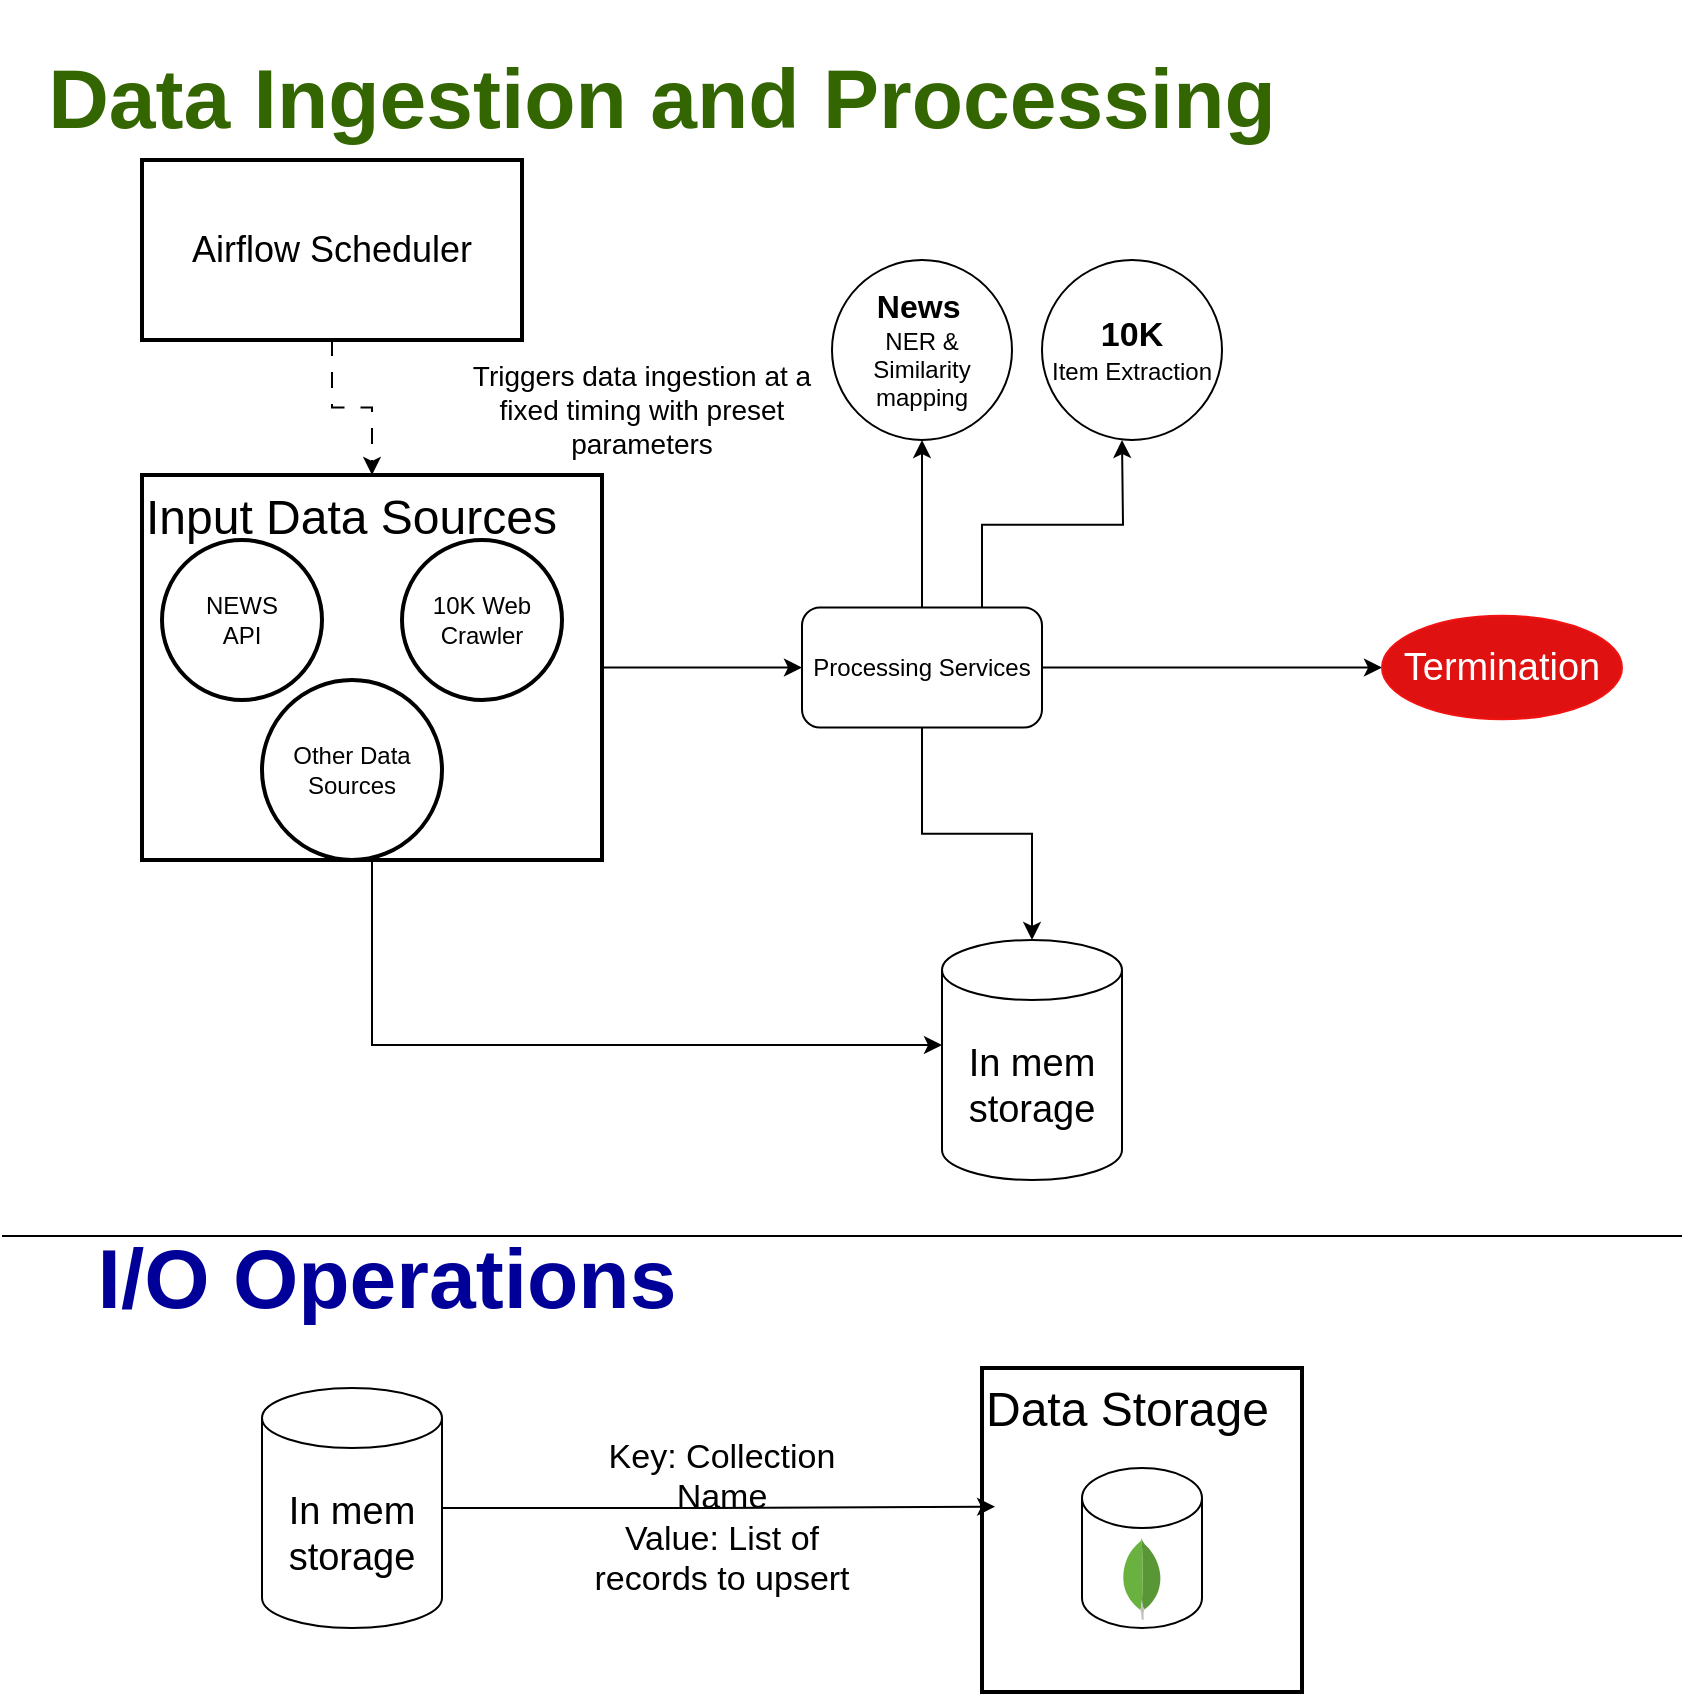 <mxfile version="26.0.4">
  <diagram name="Page-1" id="47_eghBY_WndI4eq-mP4">
    <mxGraphModel dx="1434" dy="780" grid="1" gridSize="10" guides="1" tooltips="1" connect="1" arrows="1" fold="1" page="1" pageScale="1" pageWidth="850" pageHeight="1100" math="0" shadow="0">
      <root>
        <mxCell id="0" />
        <mxCell id="1" parent="0" />
        <mxCell id="8dNdwriFlojF6mHtiqO2-9" style="edgeStyle=orthogonalEdgeStyle;rounded=0;orthogonalLoop=1;jettySize=auto;html=1;exitX=1;exitY=0.5;exitDx=0;exitDy=0;entryX=0;entryY=0.5;entryDx=0;entryDy=0;" edge="1" parent="1" source="6" target="_yjGgRkyF2pwwqZSoxdo-15">
          <mxGeometry relative="1" as="geometry" />
        </mxCell>
        <mxCell id="6" value="Input Data Sources" style="whiteSpace=wrap;strokeWidth=2;verticalAlign=top;align=left;fontSize=24;" parent="1" vertex="1">
          <mxGeometry x="70" y="237.5" width="230" height="192.5" as="geometry" />
        </mxCell>
        <mxCell id="7" value="NEWS&#xa;API" style="ellipse;aspect=fixed;strokeWidth=2;whiteSpace=wrap;" parent="1" vertex="1">
          <mxGeometry x="80" y="270" width="80" height="80" as="geometry" />
        </mxCell>
        <mxCell id="8" value="Other Data Sources" style="ellipse;aspect=fixed;strokeWidth=2;whiteSpace=wrap;" parent="1" vertex="1">
          <mxGeometry x="130" y="340" width="90" height="90" as="geometry" />
        </mxCell>
        <mxCell id="DbxxCurgjsCYaaTTjRr4-35" value="Data Ingestion and Processing" style="text;html=1;align=center;verticalAlign=middle;whiteSpace=wrap;rounded=0;fontSize=42;fontStyle=1;fontColor=#336600;" parent="1" vertex="1">
          <mxGeometry width="660" height="100" as="geometry" />
        </mxCell>
        <mxCell id="DbxxCurgjsCYaaTTjRr4-41" value="" style="group" parent="1" vertex="1" connectable="0">
          <mxGeometry x="70" y="80" width="213.75" height="114" as="geometry" />
        </mxCell>
        <mxCell id="DbxxCurgjsCYaaTTjRr4-37" value="Airflow Scheduler" style="whiteSpace=wrap;strokeWidth=2;fontSize=18;" parent="DbxxCurgjsCYaaTTjRr4-41" vertex="1">
          <mxGeometry width="190" height="90" as="geometry" />
        </mxCell>
        <mxCell id="DbxxCurgjsCYaaTTjRr4-40" value="" style="shape=image;verticalLabelPosition=bottom;labelBackgroundColor=default;verticalAlign=top;aspect=fixed;imageAspect=0;image=https://static-00.iconduck.com/assets.00/airflow-icon-2048x2048-ptyvisqh.png;" parent="DbxxCurgjsCYaaTTjRr4-41" vertex="1">
          <mxGeometry width="40" height="40" as="geometry" />
        </mxCell>
        <mxCell id="DbxxCurgjsCYaaTTjRr4-42" style="edgeStyle=orthogonalEdgeStyle;rounded=0;orthogonalLoop=1;jettySize=auto;html=1;dashed=1;dashPattern=8 8;entryX=0.5;entryY=0;entryDx=0;entryDy=0;" parent="1" source="DbxxCurgjsCYaaTTjRr4-37" target="6" edge="1">
          <mxGeometry relative="1" as="geometry">
            <mxPoint x="241" y="230" as="targetPoint" />
          </mxGeometry>
        </mxCell>
        <mxCell id="DbxxCurgjsCYaaTTjRr4-43" value="Triggers data ingestion at a fixed timing with preset parameters" style="text;html=1;align=center;verticalAlign=middle;whiteSpace=wrap;rounded=0;fontSize=14;" parent="1" vertex="1">
          <mxGeometry x="230" y="190" width="180" height="30" as="geometry" />
        </mxCell>
        <mxCell id="AvMgfMCW1MKWy36nXLjG-41" value="" style="group" parent="1" vertex="1" connectable="0">
          <mxGeometry x="490" y="684" width="160" height="162" as="geometry" />
        </mxCell>
        <mxCell id="AvMgfMCW1MKWy36nXLjG-42" value="Data Storage " style="whiteSpace=wrap;strokeWidth=2;align=left;verticalAlign=top;fontSize=24;" parent="AvMgfMCW1MKWy36nXLjG-41" vertex="1">
          <mxGeometry width="160" height="162" as="geometry" />
        </mxCell>
        <mxCell id="AvMgfMCW1MKWy36nXLjG-53" value="" style="group" parent="AvMgfMCW1MKWy36nXLjG-41" vertex="1" connectable="0">
          <mxGeometry x="50" y="50" width="60" height="80" as="geometry" />
        </mxCell>
        <mxCell id="AvMgfMCW1MKWy36nXLjG-54" value="" style="shape=cylinder3;whiteSpace=wrap;html=1;boundedLbl=1;backgroundOutline=1;size=15;" parent="AvMgfMCW1MKWy36nXLjG-53" vertex="1">
          <mxGeometry width="60" height="80" as="geometry" />
        </mxCell>
        <mxCell id="AvMgfMCW1MKWy36nXLjG-55" value="" style="dashed=0;outlineConnect=0;html=1;align=center;labelPosition=center;verticalLabelPosition=bottom;verticalAlign=top;shape=mxgraph.weblogos.mongodb" parent="AvMgfMCW1MKWy36nXLjG-53" vertex="1">
          <mxGeometry x="20" y="35" width="20" height="41" as="geometry" />
        </mxCell>
        <mxCell id="AvMgfMCW1MKWy36nXLjG-49" value="I/O Operations" style="text;html=1;align=center;verticalAlign=middle;whiteSpace=wrap;rounded=0;fontSize=42;fontStyle=1;fontColor=#000099;" parent="1" vertex="1">
          <mxGeometry y="610" width="385" height="60" as="geometry" />
        </mxCell>
        <mxCell id="AvMgfMCW1MKWy36nXLjG-69" value="Key: Collection Name&lt;div&gt;Value: List of records to upsert&lt;/div&gt;" style="text;html=1;align=center;verticalAlign=middle;whiteSpace=wrap;rounded=0;fontSize=17;" parent="1" vertex="1">
          <mxGeometry x="280" y="714" width="160" height="90" as="geometry" />
        </mxCell>
        <mxCell id="AvMgfMCW1MKWy36nXLjG-70" value="" style="endArrow=none;html=1;rounded=0;" parent="1" edge="1">
          <mxGeometry width="50" height="50" relative="1" as="geometry">
            <mxPoint y="618" as="sourcePoint" />
            <mxPoint x="840" y="618" as="targetPoint" />
          </mxGeometry>
        </mxCell>
        <mxCell id="_yjGgRkyF2pwwqZSoxdo-8" value="&lt;font style=&quot;font-size: 19px;&quot;&gt;In mem storage&lt;/font&gt;" style="shape=cylinder3;whiteSpace=wrap;html=1;boundedLbl=1;backgroundOutline=1;size=15;" parent="1" vertex="1">
          <mxGeometry x="470" y="470" width="90" height="120" as="geometry" />
        </mxCell>
        <mxCell id="_yjGgRkyF2pwwqZSoxdo-10" style="edgeStyle=orthogonalEdgeStyle;rounded=0;orthogonalLoop=1;jettySize=auto;html=1;entryX=0;entryY=0;entryDx=0;entryDy=52.5;entryPerimeter=0;exitX=0.5;exitY=1;exitDx=0;exitDy=0;" parent="1" source="6" target="_yjGgRkyF2pwwqZSoxdo-8" edge="1">
          <mxGeometry relative="1" as="geometry" />
        </mxCell>
        <mxCell id="_yjGgRkyF2pwwqZSoxdo-18" value="" style="edgeStyle=orthogonalEdgeStyle;rounded=0;orthogonalLoop=1;jettySize=auto;html=1;" parent="1" source="_yjGgRkyF2pwwqZSoxdo-15" target="_yjGgRkyF2pwwqZSoxdo-17" edge="1">
          <mxGeometry relative="1" as="geometry" />
        </mxCell>
        <mxCell id="8dNdwriFlojF6mHtiqO2-8" value="" style="edgeStyle=orthogonalEdgeStyle;rounded=0;orthogonalLoop=1;jettySize=auto;html=1;" edge="1" parent="1" source="_yjGgRkyF2pwwqZSoxdo-15" target="_yjGgRkyF2pwwqZSoxdo-8">
          <mxGeometry relative="1" as="geometry" />
        </mxCell>
        <mxCell id="8dNdwriFlojF6mHtiqO2-11" value="" style="edgeStyle=orthogonalEdgeStyle;rounded=0;orthogonalLoop=1;jettySize=auto;html=1;" edge="1" parent="1" source="_yjGgRkyF2pwwqZSoxdo-15" target="8dNdwriFlojF6mHtiqO2-10">
          <mxGeometry relative="1" as="geometry" />
        </mxCell>
        <mxCell id="8dNdwriFlojF6mHtiqO2-12" style="edgeStyle=orthogonalEdgeStyle;rounded=0;orthogonalLoop=1;jettySize=auto;html=1;exitX=0.75;exitY=0;exitDx=0;exitDy=0;" edge="1" parent="1" source="_yjGgRkyF2pwwqZSoxdo-15">
          <mxGeometry relative="1" as="geometry">
            <mxPoint x="560" y="220" as="targetPoint" />
          </mxGeometry>
        </mxCell>
        <mxCell id="_yjGgRkyF2pwwqZSoxdo-15" value="Processing Services" style="rounded=1;whiteSpace=wrap;html=1;" parent="1" vertex="1">
          <mxGeometry x="400" y="303.76" width="120" height="60" as="geometry" />
        </mxCell>
        <mxCell id="_yjGgRkyF2pwwqZSoxdo-17" value="&lt;font style=&quot;font-size: 19px; color: rgb(255, 255, 255);&quot;&gt;Termination&lt;/font&gt;" style="ellipse;whiteSpace=wrap;html=1;strokeColor=light-dark(#f31212, #ededed);fillColor=light-dark(#df1111, #ededed);" parent="1" vertex="1">
          <mxGeometry x="690" y="307.88" width="120" height="51.75" as="geometry" />
        </mxCell>
        <mxCell id="_yjGgRkyF2pwwqZSoxdo-21" value="&lt;font style=&quot;font-size: 19px;&quot;&gt;In mem storage&lt;/font&gt;" style="shape=cylinder3;whiteSpace=wrap;html=1;boundedLbl=1;backgroundOutline=1;size=15;" parent="1" vertex="1">
          <mxGeometry x="130" y="694" width="90" height="120" as="geometry" />
        </mxCell>
        <mxCell id="_yjGgRkyF2pwwqZSoxdo-22" style="edgeStyle=orthogonalEdgeStyle;rounded=0;orthogonalLoop=1;jettySize=auto;html=1;entryX=0.041;entryY=0.428;entryDx=0;entryDy=0;entryPerimeter=0;" parent="1" source="_yjGgRkyF2pwwqZSoxdo-21" target="AvMgfMCW1MKWy36nXLjG-42" edge="1">
          <mxGeometry relative="1" as="geometry" />
        </mxCell>
        <mxCell id="8dNdwriFlojF6mHtiqO2-10" value="&lt;b&gt;&lt;font style=&quot;font-size: 16px;&quot;&gt;News&lt;/font&gt;&lt;/b&gt;&amp;nbsp;&lt;div&gt;NER &amp;amp; Similarity mapping&lt;/div&gt;" style="ellipse;whiteSpace=wrap;html=1;rounded=1;" vertex="1" parent="1">
          <mxGeometry x="415" y="130" width="90" height="90" as="geometry" />
        </mxCell>
        <mxCell id="8dNdwriFlojF6mHtiqO2-13" value="&lt;b&gt;&lt;font style=&quot;font-size: 17px;&quot;&gt;10K&lt;/font&gt;&lt;/b&gt;&lt;br&gt;Item Extraction" style="ellipse;whiteSpace=wrap;html=1;aspect=fixed;" vertex="1" parent="1">
          <mxGeometry x="520" y="130" width="90" height="90" as="geometry" />
        </mxCell>
        <mxCell id="8dNdwriFlojF6mHtiqO2-16" value="10K Web Crawler" style="ellipse;aspect=fixed;strokeWidth=2;whiteSpace=wrap;" vertex="1" parent="1">
          <mxGeometry x="200" y="270" width="80" height="80" as="geometry" />
        </mxCell>
      </root>
    </mxGraphModel>
  </diagram>
</mxfile>
